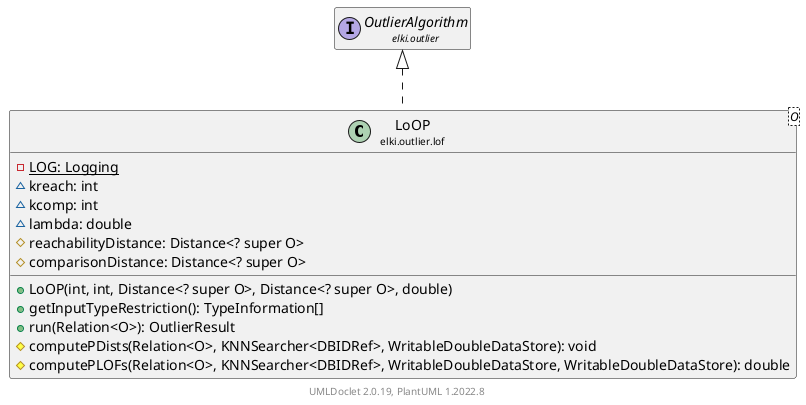 @startuml
    remove .*\.(Instance|Par|Parameterizer|Factory)$
    set namespaceSeparator none
    hide empty fields
    hide empty methods

    class "<size:14>LoOP\n<size:10>elki.outlier.lof" as elki.outlier.lof.LoOP<O> [[LoOP.html]] {
        {static} -LOG: Logging
        ~kreach: int
        ~kcomp: int
        ~lambda: double
        #reachabilityDistance: Distance<? super O>
        #comparisonDistance: Distance<? super O>
        +LoOP(int, int, Distance<? super O>, Distance<? super O>, double)
        +getInputTypeRestriction(): TypeInformation[]
        +run(Relation<O>): OutlierResult
        #computePDists(Relation<O>, KNNSearcher<DBIDRef>, WritableDoubleDataStore): void
        #computePLOFs(Relation<O>, KNNSearcher<DBIDRef>, WritableDoubleDataStore, WritableDoubleDataStore): double
    }

    interface "<size:14>OutlierAlgorithm\n<size:10>elki.outlier" as elki.outlier.OutlierAlgorithm [[../OutlierAlgorithm.html]]
    class "<size:14>LoOP.Par\n<size:10>elki.outlier.lof" as elki.outlier.lof.LoOP.Par<O>

    elki.outlier.OutlierAlgorithm <|.. elki.outlier.lof.LoOP
    elki.outlier.lof.LoOP +-- elki.outlier.lof.LoOP.Par

    center footer UMLDoclet 2.0.19, PlantUML 1.2022.8
@enduml
